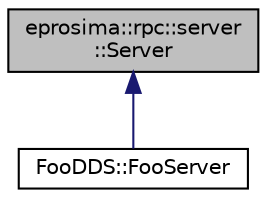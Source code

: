 digraph "eprosima::rpc::server::Server"
{
  edge [fontname="Helvetica",fontsize="10",labelfontname="Helvetica",labelfontsize="10"];
  node [fontname="Helvetica",fontsize="10",shape=record];
  Node1 [label="eprosima::rpc::server\l::Server",height=0.2,width=0.4,color="black", fillcolor="grey75", style="filled" fontcolor="black"];
  Node1 -> Node2 [dir="back",color="midnightblue",fontsize="10",style="solid",fontname="Helvetica"];
  Node2 [label="FooDDS::FooServer",height=0.2,width=0.4,color="black", fillcolor="white", style="filled",URL="$class_foo_d_d_s_1_1_foo_server.html",tooltip="This class implements a specific server for the defined interface Foo by user. "];
}
